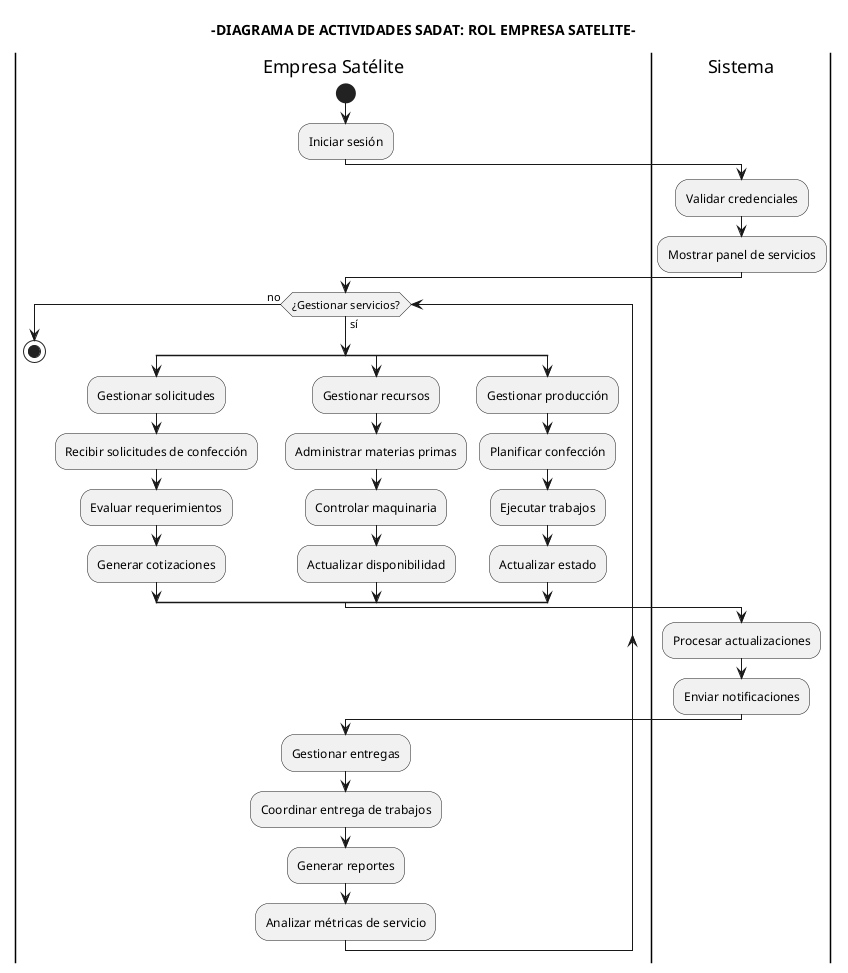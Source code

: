 @startuml
title -DIAGRAMA DE ACTIVIDADES SADAT: ROL EMPRESA SATELITE-

|Empresa Satélite|
start
:Iniciar sesión;

|Sistema|
:Validar credenciales;
:Mostrar panel de servicios;

|Empresa Satélite|
while (¿Gestionar servicios?) is (sí)
  split
    :Gestionar solicitudes;
    :Recibir solicitudes de confección;
    :Evaluar requerimientos;
    :Generar cotizaciones;
  split again
    :Gestionar recursos;
    :Administrar materias primas;
    :Controlar maquinaria;
    :Actualizar disponibilidad;
  split again
    :Gestionar producción;
    :Planificar confección;
    :Ejecutar trabajos;
    :Actualizar estado;
  end split

  |Sistema|
  :Procesar actualizaciones;
  :Enviar notificaciones;

  |Empresa Satélite|
  :Gestionar entregas;
  :Coordinar entrega de trabajos;
  :Generar reportes;
  :Analizar métricas de servicio;
endwhile (no)

stop

@enduml